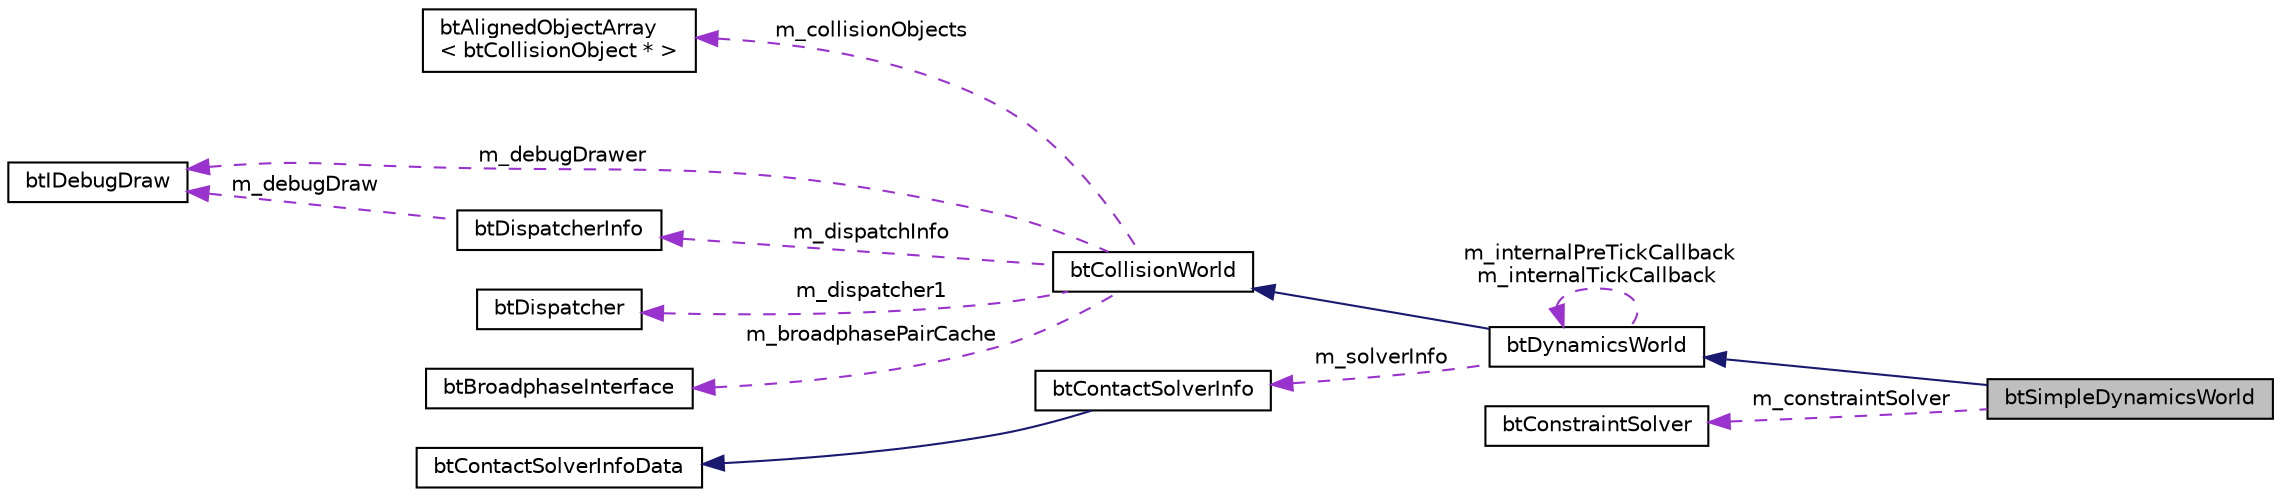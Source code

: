 digraph "btSimpleDynamicsWorld"
{
  edge [fontname="Helvetica",fontsize="10",labelfontname="Helvetica",labelfontsize="10"];
  node [fontname="Helvetica",fontsize="10",shape=record];
  rankdir="LR";
  Node1 [label="btSimpleDynamicsWorld",height=0.2,width=0.4,color="black", fillcolor="grey75", style="filled", fontcolor="black"];
  Node2 -> Node1 [dir="back",color="midnightblue",fontsize="10",style="solid",fontname="Helvetica"];
  Node2 [label="btDynamicsWorld",height=0.2,width=0.4,color="black", fillcolor="white", style="filled",URL="$classbt_dynamics_world.html",tooltip="The btDynamicsWorld is the interface class for several dynamics implementation, basic, discrete, parallel, and continuous etc. "];
  Node3 -> Node2 [dir="back",color="midnightblue",fontsize="10",style="solid",fontname="Helvetica"];
  Node3 [label="btCollisionWorld",height=0.2,width=0.4,color="black", fillcolor="white", style="filled",URL="$classbt_collision_world.html",tooltip="CollisionWorld is interface and container for the collision detection. "];
  Node4 -> Node3 [dir="back",color="darkorchid3",fontsize="10",style="dashed",label=" m_collisionObjects" ,fontname="Helvetica"];
  Node4 [label="btAlignedObjectArray\l\< btCollisionObject * \>",height=0.2,width=0.4,color="black", fillcolor="white", style="filled",URL="$classbt_aligned_object_array.html"];
  Node5 -> Node3 [dir="back",color="darkorchid3",fontsize="10",style="dashed",label=" m_dispatchInfo" ,fontname="Helvetica"];
  Node5 [label="btDispatcherInfo",height=0.2,width=0.4,color="black", fillcolor="white", style="filled",URL="$structbt_dispatcher_info.html"];
  Node6 -> Node5 [dir="back",color="darkorchid3",fontsize="10",style="dashed",label=" m_debugDraw" ,fontname="Helvetica"];
  Node6 [label="btIDebugDraw",height=0.2,width=0.4,color="black", fillcolor="white", style="filled",URL="$classbt_i_debug_draw.html"];
  Node7 -> Node3 [dir="back",color="darkorchid3",fontsize="10",style="dashed",label=" m_dispatcher1" ,fontname="Helvetica"];
  Node7 [label="btDispatcher",height=0.2,width=0.4,color="black", fillcolor="white", style="filled",URL="$classbt_dispatcher.html"];
  Node8 -> Node3 [dir="back",color="darkorchid3",fontsize="10",style="dashed",label=" m_broadphasePairCache" ,fontname="Helvetica"];
  Node8 [label="btBroadphaseInterface",height=0.2,width=0.4,color="black", fillcolor="white", style="filled",URL="$classbt_broadphase_interface.html"];
  Node6 -> Node3 [dir="back",color="darkorchid3",fontsize="10",style="dashed",label=" m_debugDrawer" ,fontname="Helvetica"];
  Node2 -> Node2 [dir="back",color="darkorchid3",fontsize="10",style="dashed",label=" m_internalPreTickCallback\nm_internalTickCallback" ,fontname="Helvetica"];
  Node9 -> Node2 [dir="back",color="darkorchid3",fontsize="10",style="dashed",label=" m_solverInfo" ,fontname="Helvetica"];
  Node9 [label="btContactSolverInfo",height=0.2,width=0.4,color="black", fillcolor="white", style="filled",URL="$structbt_contact_solver_info.html"];
  Node10 -> Node9 [dir="back",color="midnightblue",fontsize="10",style="solid",fontname="Helvetica"];
  Node10 [label="btContactSolverInfoData",height=0.2,width=0.4,color="black", fillcolor="white", style="filled",URL="$structbt_contact_solver_info_data.html"];
  Node11 -> Node1 [dir="back",color="darkorchid3",fontsize="10",style="dashed",label=" m_constraintSolver" ,fontname="Helvetica"];
  Node11 [label="btConstraintSolver",height=0.2,width=0.4,color="black", fillcolor="white", style="filled",URL="$classbt_constraint_solver.html"];
}
